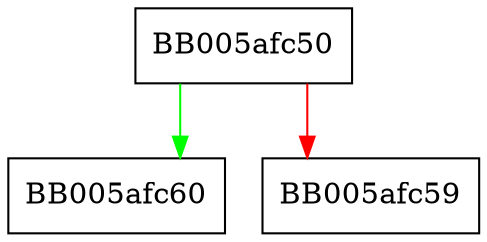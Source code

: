 digraph EVP_CIPHER_meth_set_init {
  node [shape="box"];
  graph [splines=ortho];
  BB005afc50 -> BB005afc60 [color="green"];
  BB005afc50 -> BB005afc59 [color="red"];
}